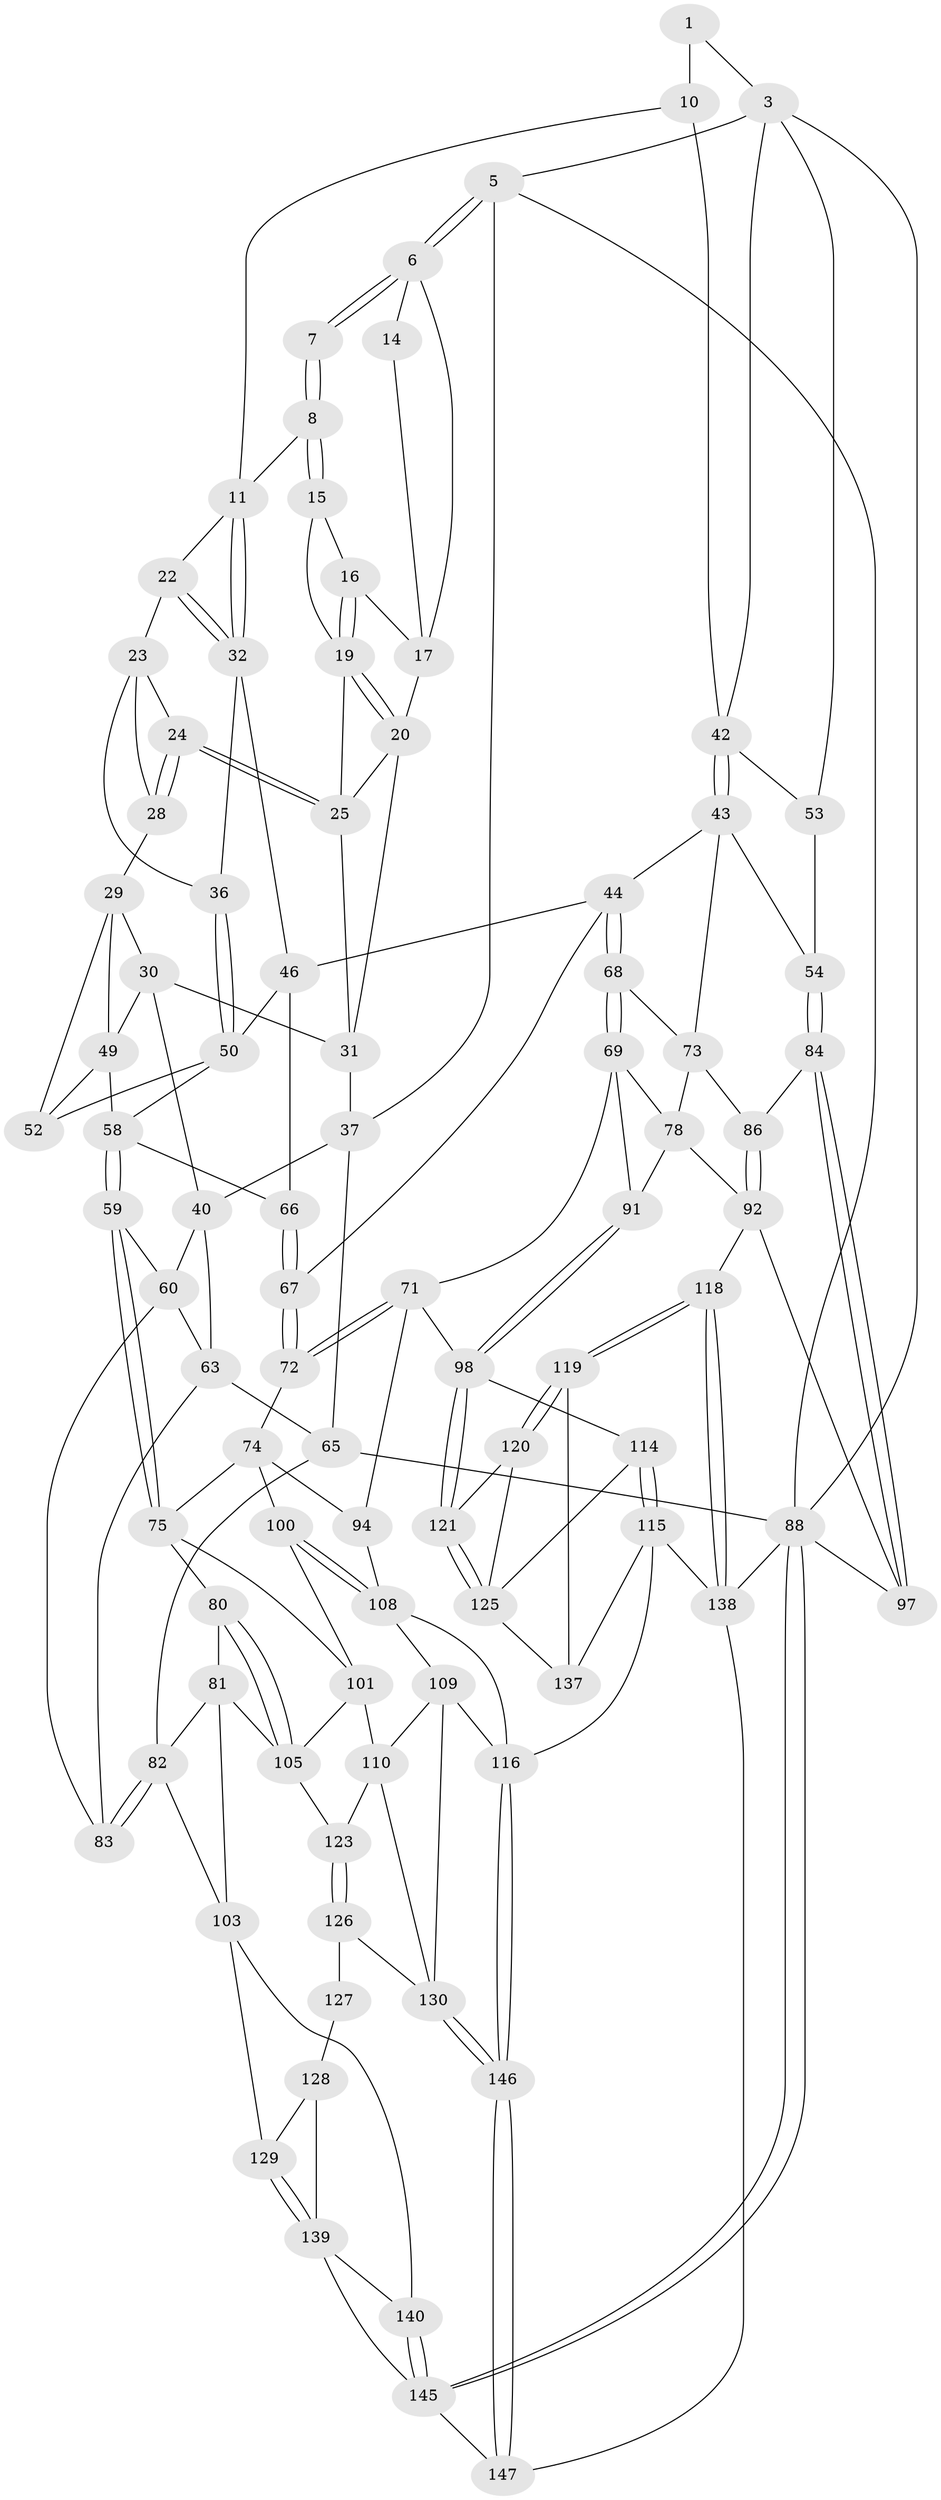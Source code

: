// Generated by graph-tools (version 1.1) at 2025/52/02/27/25 19:52:41]
// undirected, 90 vertices, 198 edges
graph export_dot {
graph [start="1"]
  node [color=gray90,style=filled];
  1 [pos="+0.717966320562041+0",super="+2"];
  3 [pos="+1+0",super="+4"];
  5 [pos="+0+0"];
  6 [pos="+0+0",super="+13"];
  7 [pos="+0.32690277122334677+0"];
  8 [pos="+0.3727673556477835+0",super="+9"];
  10 [pos="+0.8222219642298212+0.10613864009403311",super="+41"];
  11 [pos="+0.7358828298410672+0.11238203276813415",super="+12"];
  14 [pos="+0.2202966314956159+0.028535209302573198"];
  15 [pos="+0.3776219299399318+0"];
  16 [pos="+0.25166225459795005+0.057296347042197916"];
  17 [pos="+0.21809638038062074+0.05861434507983837",super="+18"];
  19 [pos="+0.23934874155546143+0.1304507519024323",super="+26"];
  20 [pos="+0.2219331936477033+0.16089445191317578",super="+21"];
  22 [pos="+0.5879616835334355+0.08603412281049287"];
  23 [pos="+0.5433144157362264+0.1091218336375899",super="+34"];
  24 [pos="+0.44086877327548224+0.07652991414571729"];
  25 [pos="+0.3905113130821035+0",super="+27"];
  28 [pos="+0.41678018072404927+0.18170723623735102"];
  29 [pos="+0.41577982165388305+0.18294475722748538",super="+48"];
  30 [pos="+0.36514600357175114+0.16564783477805115",super="+39"];
  31 [pos="+0.3418353791405356+0.14813603097277075",super="+33"];
  32 [pos="+0.675047462746071+0.16396402516620226",super="+35"];
  36 [pos="+0.5636935225925107+0.24180422048596323"];
  37 [pos="+0.19942597081182042+0.22144773180129385",super="+38"];
  40 [pos="+0.20599539587083496+0.24009619985128688",super="+61"];
  42 [pos="+0.8726826558735135+0.16585846261272386",super="+47"];
  43 [pos="+0.8182647798168184+0.3215627093310518",super="+55"];
  44 [pos="+0.804823967838206+0.3281696147664405",super="+45"];
  46 [pos="+0.7702785354471686+0.323201053865668",super="+57"];
  49 [pos="+0.28217032728831654+0.24358364774175145",super="+56"];
  50 [pos="+0.5508765682379576+0.2853857306582533",super="+51"];
  52 [pos="+0.4169987293731108+0.22802859123177827"];
  53 [pos="+1+0.24705930919391805"];
  54 [pos="+1+0.41507710145180604"];
  58 [pos="+0.3952698093360091+0.423769350273344",super="+62"];
  59 [pos="+0.36248041652252855+0.4500790091675068"];
  60 [pos="+0.2374902897705552+0.409846234655193",super="+76"];
  63 [pos="+0.01084834485286644+0.38513909469404994",super="+64"];
  65 [pos="+0+0.38947645231961936",super="+87"];
  66 [pos="+0.5404942078354208+0.40004259741353976"];
  67 [pos="+0.6360263678474113+0.5359964139938892"];
  68 [pos="+0.8197773567063774+0.45939853262987385"];
  69 [pos="+0.751685473109039+0.5661780597325454",super="+70"];
  71 [pos="+0.658214703613526+0.5724988105731371",super="+93"];
  72 [pos="+0.6376764475062077+0.5464332340292805"];
  73 [pos="+0.8964368575716563+0.514011909853846",super="+77"];
  74 [pos="+0.4630795429674984+0.5915183991547535",super="+95"];
  75 [pos="+0.3868541406881426+0.5900896346107409",super="+79"];
  78 [pos="+0.8678192852909679+0.5948262175143535",super="+90"];
  80 [pos="+0.32723912620103673+0.6472067275350091"];
  81 [pos="+0.1813853684202953+0.6438828597103778",super="+102"];
  82 [pos="+0.14770742455725389+0.628141821597429",super="+89"];
  83 [pos="+0.1461429848052051+0.5908818951762257"];
  84 [pos="+1+0.6425100142666977",super="+85"];
  86 [pos="+1+0.6623600636253583"];
  88 [pos="+0+1",super="+96"];
  91 [pos="+0.8121357099060346+0.7458882368141599"];
  92 [pos="+0.8707143813361099+0.7553468085396838",super="+113"];
  94 [pos="+0.5962378457630895+0.7178812820972367"];
  97 [pos="+1+0.7145296119290105",super="+112"];
  98 [pos="+0.7901746381594945+0.7662447797564538",super="+99"];
  100 [pos="+0.4497052500176318+0.7287721937028765"];
  101 [pos="+0.4390258169902112+0.7187277285480569",super="+107"];
  103 [pos="+0.18034502662638105+0.833655243768592",super="+104"];
  105 [pos="+0.31416065520259884+0.7334281049251159",super="+106"];
  108 [pos="+0.45385799917234115+0.7598920011969523",super="+111"];
  109 [pos="+0.4370732751015963+0.8021784411646667",super="+124"];
  110 [pos="+0.358988571624754+0.8161588354886843",super="+122"];
  114 [pos="+0.660432812946634+0.8725126220889462"];
  115 [pos="+0.644012443161394+0.8855390515399566",super="+144"];
  116 [pos="+0.570125597909791+0.9189431022008099",super="+117"];
  118 [pos="+0.9208704771363152+0.8987324095277002"];
  119 [pos="+0.8665671494659226+0.8768573559695716",super="+135"];
  120 [pos="+0.7984881074303556+0.8089201245535479",super="+132"];
  121 [pos="+0.7880139156446011+0.7768593765458053"];
  123 [pos="+0.2772532735062992+0.8269504185599512"];
  125 [pos="+0.7085417812866937+0.8715958210022152",super="+133"];
  126 [pos="+0.2826882610188892+0.8490761497559188",super="+134"];
  127 [pos="+0.2666503047506696+0.8787072308269266",super="+136"];
  128 [pos="+0.25430350127462187+0.888916607591676",super="+141"];
  129 [pos="+0.225050409508732+0.8694390843390885"];
  130 [pos="+0.38932135034135606+0.9050310124773244",super="+131"];
  137 [pos="+0.8333625205501415+1"];
  138 [pos="+1+1",super="+143"];
  139 [pos="+0.23254056155373676+0.9510509545368857",super="+142"];
  140 [pos="+0.13058058609719295+0.9223984550754191"];
  145 [pos="+0+1",super="+148"];
  146 [pos="+0.5000164772368274+1"];
  147 [pos="+0.4984482190390321+1"];
  1 -- 10 [weight=2];
  1 -- 3;
  3 -- 42;
  3 -- 88;
  3 -- 5;
  3 -- 53;
  5 -- 6;
  5 -- 6;
  5 -- 88;
  5 -- 37;
  6 -- 7;
  6 -- 7;
  6 -- 17;
  6 -- 14;
  7 -- 8;
  7 -- 8;
  8 -- 15;
  8 -- 15;
  8 -- 11;
  10 -- 11;
  10 -- 42;
  11 -- 32;
  11 -- 32;
  11 -- 22;
  14 -- 17;
  15 -- 16;
  15 -- 19;
  16 -- 17;
  16 -- 19;
  16 -- 19;
  17 -- 20;
  19 -- 20;
  19 -- 20;
  19 -- 25;
  20 -- 25;
  20 -- 31;
  22 -- 23;
  22 -- 32;
  22 -- 32;
  23 -- 24;
  23 -- 28;
  23 -- 36;
  24 -- 25;
  24 -- 25;
  24 -- 28;
  24 -- 28;
  25 -- 31;
  28 -- 29;
  29 -- 30;
  29 -- 49;
  29 -- 52;
  30 -- 31;
  30 -- 40;
  30 -- 49;
  31 -- 37;
  32 -- 36;
  32 -- 46;
  36 -- 50;
  36 -- 50;
  37 -- 40;
  37 -- 65;
  40 -- 60;
  40 -- 63;
  42 -- 43;
  42 -- 43;
  42 -- 53;
  43 -- 44;
  43 -- 73;
  43 -- 54;
  44 -- 68;
  44 -- 68;
  44 -- 67;
  44 -- 46;
  46 -- 50;
  46 -- 66;
  49 -- 58;
  49 -- 52;
  50 -- 52;
  50 -- 58;
  53 -- 54;
  54 -- 84;
  54 -- 84;
  58 -- 59;
  58 -- 59;
  58 -- 66;
  59 -- 60;
  59 -- 75;
  59 -- 75;
  60 -- 83;
  60 -- 63;
  63 -- 65;
  63 -- 83;
  65 -- 88;
  65 -- 82;
  66 -- 67;
  66 -- 67;
  67 -- 72;
  67 -- 72;
  68 -- 69;
  68 -- 69;
  68 -- 73;
  69 -- 78;
  69 -- 91;
  69 -- 71;
  71 -- 72;
  71 -- 72;
  71 -- 98;
  71 -- 94;
  72 -- 74;
  73 -- 86;
  73 -- 78;
  74 -- 75;
  74 -- 100;
  74 -- 94;
  75 -- 80;
  75 -- 101;
  78 -- 91;
  78 -- 92;
  80 -- 81;
  80 -- 105;
  80 -- 105;
  81 -- 82;
  81 -- 105;
  81 -- 103;
  82 -- 83;
  82 -- 83;
  82 -- 103;
  84 -- 97 [weight=2];
  84 -- 97;
  84 -- 86;
  86 -- 92;
  86 -- 92;
  88 -- 145;
  88 -- 145;
  88 -- 97;
  88 -- 138;
  91 -- 98;
  91 -- 98;
  92 -- 97;
  92 -- 118;
  94 -- 108;
  98 -- 121;
  98 -- 121;
  98 -- 114;
  100 -- 101;
  100 -- 108;
  100 -- 108;
  101 -- 105;
  101 -- 110;
  103 -- 129;
  103 -- 140;
  105 -- 123;
  108 -- 109;
  108 -- 116;
  109 -- 110;
  109 -- 130;
  109 -- 116;
  110 -- 130;
  110 -- 123;
  114 -- 115;
  114 -- 115;
  114 -- 125;
  115 -- 116;
  115 -- 137;
  115 -- 138;
  116 -- 146;
  116 -- 146;
  118 -- 119;
  118 -- 119;
  118 -- 138;
  118 -- 138;
  119 -- 120 [weight=2];
  119 -- 120;
  119 -- 137;
  120 -- 121;
  120 -- 125;
  121 -- 125;
  121 -- 125;
  123 -- 126;
  123 -- 126;
  125 -- 137;
  126 -- 127 [weight=2];
  126 -- 130;
  127 -- 128 [weight=2];
  128 -- 129;
  128 -- 139;
  129 -- 139;
  129 -- 139;
  130 -- 146;
  130 -- 146;
  138 -- 147;
  139 -- 140;
  139 -- 145;
  140 -- 145;
  140 -- 145;
  145 -- 147;
  146 -- 147;
  146 -- 147;
}
